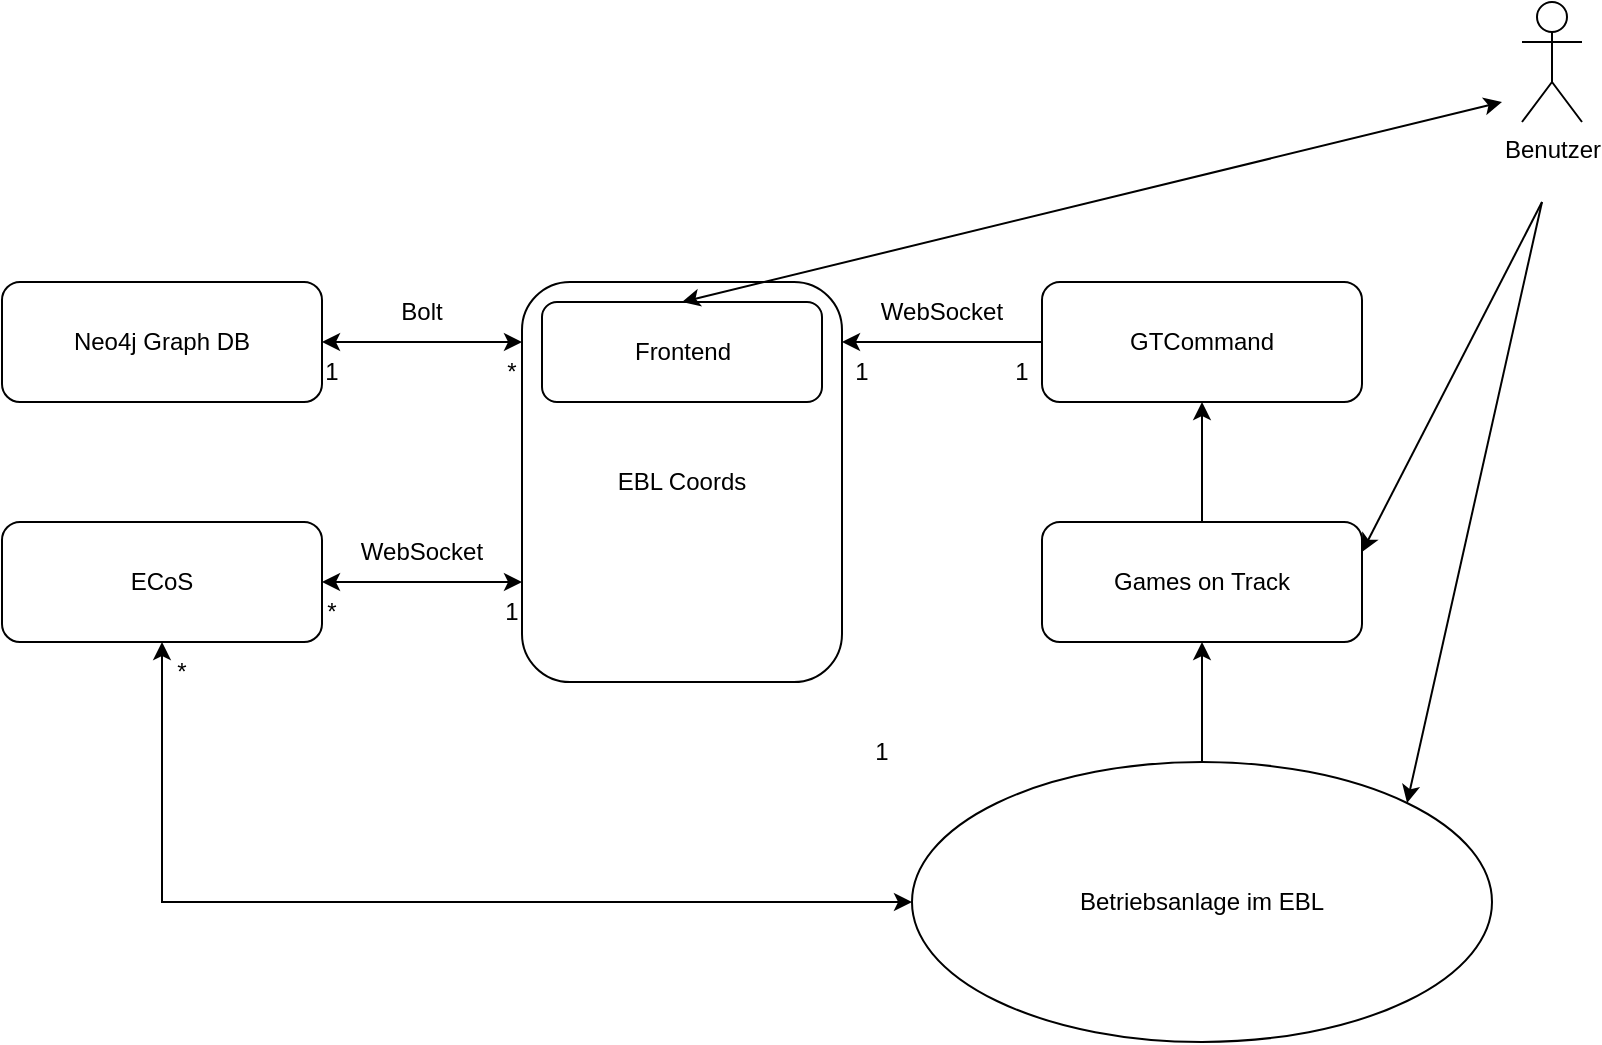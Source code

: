 <mxfile version="24.0.1" type="github">
  <diagram id="R2lEEEUBdFMjLlhIrx00" name="Page-1">
    <mxGraphModel dx="1418" dy="743" grid="1" gridSize="10" guides="1" tooltips="1" connect="1" arrows="1" fold="1" page="1" pageScale="1" pageWidth="850" pageHeight="1100" math="0" shadow="0" extFonts="Permanent Marker^https://fonts.googleapis.com/css?family=Permanent+Marker">
      <root>
        <mxCell id="0" />
        <mxCell id="1" parent="0" />
        <mxCell id="D924VpzKZGNG5bENjpo5-1" value="" style="rounded=1;whiteSpace=wrap;html=1;container=0;" parent="1" vertex="1">
          <mxGeometry x="300" y="160" width="160" height="200" as="geometry" />
        </mxCell>
        <mxCell id="D924VpzKZGNG5bENjpo5-13" value="" style="group" parent="1" vertex="1" connectable="0">
          <mxGeometry x="40" y="280" width="160" height="60" as="geometry" />
        </mxCell>
        <mxCell id="D924VpzKZGNG5bENjpo5-7" value="" style="rounded=1;whiteSpace=wrap;html=1;container=0;" parent="D924VpzKZGNG5bENjpo5-13" vertex="1">
          <mxGeometry width="160" height="60" as="geometry" />
        </mxCell>
        <mxCell id="D924VpzKZGNG5bENjpo5-8" value="ECoS" style="text;html=1;strokeColor=none;fillColor=none;align=center;verticalAlign=middle;whiteSpace=wrap;rounded=0;container=0;" parent="D924VpzKZGNG5bENjpo5-13" vertex="1">
          <mxGeometry x="50" y="25.503" width="60" height="9" as="geometry" />
        </mxCell>
        <mxCell id="D924VpzKZGNG5bENjpo5-24" value="Bolt" style="text;html=1;strokeColor=none;fillColor=none;align=center;verticalAlign=middle;whiteSpace=wrap;rounded=0;" parent="1" vertex="1">
          <mxGeometry x="220" y="160" width="60" height="30" as="geometry" />
        </mxCell>
        <mxCell id="D924VpzKZGNG5bENjpo5-25" value="WebSocket" style="text;html=1;strokeColor=none;fillColor=none;align=center;verticalAlign=middle;whiteSpace=wrap;rounded=0;" parent="1" vertex="1">
          <mxGeometry x="480" y="160" width="60" height="30" as="geometry" />
        </mxCell>
        <mxCell id="D924VpzKZGNG5bENjpo5-26" value="WebSocket" style="text;html=1;strokeColor=none;fillColor=none;align=center;verticalAlign=middle;whiteSpace=wrap;rounded=0;" parent="1" vertex="1">
          <mxGeometry x="220" y="280" width="60" height="30" as="geometry" />
        </mxCell>
        <mxCell id="D924VpzKZGNG5bENjpo5-27" value="" style="group" parent="1" vertex="1" connectable="0">
          <mxGeometry x="310" y="170" width="140" height="50" as="geometry" />
        </mxCell>
        <mxCell id="D924VpzKZGNG5bENjpo5-20" value="" style="rounded=1;whiteSpace=wrap;html=1;container=0;" parent="D924VpzKZGNG5bENjpo5-27" vertex="1">
          <mxGeometry width="140" height="50" as="geometry" />
        </mxCell>
        <mxCell id="D924VpzKZGNG5bENjpo5-21" value="Frontend" style="text;html=1;strokeColor=none;fillColor=none;align=center;verticalAlign=middle;whiteSpace=wrap;rounded=0;container=0;" parent="D924VpzKZGNG5bENjpo5-27" vertex="1">
          <mxGeometry x="52.5" y="18.754" width="35" height="12.5" as="geometry" />
        </mxCell>
        <mxCell id="D924VpzKZGNG5bENjpo5-2" value="" style="rounded=1;whiteSpace=wrap;html=1;container=0;" parent="1" vertex="1">
          <mxGeometry x="40" y="160" width="160" height="60.0" as="geometry" />
        </mxCell>
        <mxCell id="D924VpzKZGNG5bENjpo5-18" value="" style="endArrow=classic;startArrow=classic;html=1;rounded=0;exitX=1;exitY=0.5;exitDx=0;exitDy=0;" parent="1" source="D924VpzKZGNG5bENjpo5-2" edge="1">
          <mxGeometry width="50" height="50" relative="1" as="geometry">
            <mxPoint x="210" y="290" as="sourcePoint" />
            <mxPoint x="300" y="190" as="targetPoint" />
          </mxGeometry>
        </mxCell>
        <mxCell id="D924VpzKZGNG5bENjpo5-5" value="Neo4j Graph DB" style="text;html=1;strokeColor=none;fillColor=none;align=center;verticalAlign=middle;whiteSpace=wrap;rounded=0;container=0;" parent="1" vertex="1">
          <mxGeometry x="70" y="185.5" width="100" height="9" as="geometry" />
        </mxCell>
        <mxCell id="D924VpzKZGNG5bENjpo5-17" value="" style="endArrow=classic;html=1;rounded=0;exitX=0;exitY=0.5;exitDx=0;exitDy=0;" parent="1" source="D924VpzKZGNG5bENjpo5-3" edge="1">
          <mxGeometry width="50" height="50" relative="1" as="geometry">
            <mxPoint x="560" y="320" as="sourcePoint" />
            <mxPoint x="460" y="190" as="targetPoint" />
          </mxGeometry>
        </mxCell>
        <mxCell id="pVQe80lLJ30uKZcCYDwY-3" value="" style="group" parent="1" vertex="1" connectable="0">
          <mxGeometry x="560" y="160" width="160" height="60" as="geometry" />
        </mxCell>
        <mxCell id="D924VpzKZGNG5bENjpo5-3" value="" style="rounded=1;whiteSpace=wrap;html=1;container=0;" parent="pVQe80lLJ30uKZcCYDwY-3" vertex="1">
          <mxGeometry width="160" height="60" as="geometry" />
        </mxCell>
        <mxCell id="D924VpzKZGNG5bENjpo5-6" value="GTCommand" style="text;html=1;strokeColor=none;fillColor=none;align=center;verticalAlign=middle;whiteSpace=wrap;rounded=0;container=0;" parent="pVQe80lLJ30uKZcCYDwY-3" vertex="1">
          <mxGeometry x="30" y="25.503" width="100" height="9" as="geometry" />
        </mxCell>
        <mxCell id="D924VpzKZGNG5bENjpo5-4" value="EBL Coords" style="text;html=1;strokeColor=none;fillColor=none;align=center;verticalAlign=middle;whiteSpace=wrap;rounded=0;container=0;" parent="1" vertex="1">
          <mxGeometry x="330" y="255.37" width="100" height="9.26" as="geometry" />
        </mxCell>
        <mxCell id="SI389RHZB-7-OpBMgLP5-1" value="" style="endArrow=classic;startArrow=classic;html=1;rounded=0;entryX=0;entryY=0.75;entryDx=0;entryDy=0;" parent="1" source="D924VpzKZGNG5bENjpo5-7" target="D924VpzKZGNG5bENjpo5-1" edge="1">
          <mxGeometry width="50" height="50" relative="1" as="geometry">
            <mxPoint x="280" y="490" as="sourcePoint" />
            <mxPoint x="330" y="440" as="targetPoint" />
          </mxGeometry>
        </mxCell>
        <mxCell id="SI389RHZB-7-OpBMgLP5-2" value="Benutzer" style="shape=umlActor;verticalLabelPosition=bottom;verticalAlign=top;html=1;outlineConnect=0;" parent="1" vertex="1">
          <mxGeometry x="800" y="20" width="30" height="60" as="geometry" />
        </mxCell>
        <mxCell id="SI389RHZB-7-OpBMgLP5-3" value="" style="endArrow=classic;startArrow=classic;html=1;rounded=0;entryX=0.5;entryY=0;entryDx=0;entryDy=0;" parent="1" target="D924VpzKZGNG5bENjpo5-20" edge="1">
          <mxGeometry width="50" height="50" relative="1" as="geometry">
            <mxPoint x="790" y="70" as="sourcePoint" />
            <mxPoint x="390" y="80" as="targetPoint" />
          </mxGeometry>
        </mxCell>
        <mxCell id="SI389RHZB-7-OpBMgLP5-7" value="1" style="text;html=1;align=center;verticalAlign=middle;whiteSpace=wrap;rounded=0;" parent="1" vertex="1">
          <mxGeometry x="190" y="190" width="30" height="30" as="geometry" />
        </mxCell>
        <mxCell id="SI389RHZB-7-OpBMgLP5-8" value="*" style="text;html=1;align=center;verticalAlign=middle;whiteSpace=wrap;rounded=0;" parent="1" vertex="1">
          <mxGeometry x="280" y="190" width="30" height="30" as="geometry" />
        </mxCell>
        <mxCell id="SI389RHZB-7-OpBMgLP5-9" value="1" style="text;html=1;align=center;verticalAlign=middle;whiteSpace=wrap;rounded=0;" parent="1" vertex="1">
          <mxGeometry x="460" y="190" width="20" height="30" as="geometry" />
        </mxCell>
        <mxCell id="SI389RHZB-7-OpBMgLP5-10" value="1" style="text;html=1;align=center;verticalAlign=middle;whiteSpace=wrap;rounded=0;" parent="1" vertex="1">
          <mxGeometry x="540" y="190" width="20" height="30" as="geometry" />
        </mxCell>
        <mxCell id="SI389RHZB-7-OpBMgLP5-12" value="1" style="text;html=1;align=center;verticalAlign=middle;whiteSpace=wrap;rounded=0;" parent="1" vertex="1">
          <mxGeometry x="280" y="310" width="30" height="30" as="geometry" />
        </mxCell>
        <mxCell id="SI389RHZB-7-OpBMgLP5-13" value="*" style="text;html=1;align=center;verticalAlign=middle;whiteSpace=wrap;rounded=0;" parent="1" vertex="1">
          <mxGeometry x="190" y="310" width="30" height="30" as="geometry" />
        </mxCell>
        <mxCell id="JNQRp1OCR-runaura_zo-1" value="Betriebsanlage im EBL" style="ellipse;whiteSpace=wrap;html=1;" parent="1" vertex="1">
          <mxGeometry x="495" y="400" width="290" height="140" as="geometry" />
        </mxCell>
        <mxCell id="JNQRp1OCR-runaura_zo-2" value="" style="endArrow=classic;startArrow=classic;html=1;rounded=0;exitX=0.5;exitY=1;exitDx=0;exitDy=0;entryX=0;entryY=0.5;entryDx=0;entryDy=0;" parent="1" source="D924VpzKZGNG5bENjpo5-7" target="JNQRp1OCR-runaura_zo-1" edge="1">
          <mxGeometry width="50" height="50" relative="1" as="geometry">
            <mxPoint x="120" y="410" as="sourcePoint" />
            <mxPoint x="280" y="410" as="targetPoint" />
            <Array as="points">
              <mxPoint x="120" y="470" />
            </Array>
          </mxGeometry>
        </mxCell>
        <mxCell id="JNQRp1OCR-runaura_zo-3" value="" style="endArrow=classic;html=1;rounded=0;exitX=0.5;exitY=0;exitDx=0;exitDy=0;" parent="1" source="JNQRp1OCR-runaura_zo-1" target="c8BqoHDs_0WvpzsBTBB1-1" edge="1">
          <mxGeometry width="50" height="50" relative="1" as="geometry">
            <mxPoint x="610" y="320" as="sourcePoint" />
            <mxPoint x="640" y="360" as="targetPoint" />
          </mxGeometry>
        </mxCell>
        <mxCell id="JNQRp1OCR-runaura_zo-4" value="1" style="text;html=1;align=center;verticalAlign=middle;whiteSpace=wrap;rounded=0;" parent="1" vertex="1">
          <mxGeometry x="450" y="380" width="60" height="30" as="geometry" />
        </mxCell>
        <mxCell id="JNQRp1OCR-runaura_zo-5" value="*" style="text;html=1;align=center;verticalAlign=middle;whiteSpace=wrap;rounded=0;" parent="1" vertex="1">
          <mxGeometry x="100" y="340" width="60" height="30" as="geometry" />
        </mxCell>
        <mxCell id="JNQRp1OCR-runaura_zo-9" value="" style="endArrow=classic;html=1;rounded=0;entryX=1;entryY=0;entryDx=0;entryDy=0;" parent="1" target="JNQRp1OCR-runaura_zo-1" edge="1">
          <mxGeometry width="50" height="50" relative="1" as="geometry">
            <mxPoint x="810" y="120" as="sourcePoint" />
            <mxPoint x="790" y="180" as="targetPoint" />
          </mxGeometry>
        </mxCell>
        <mxCell id="c8BqoHDs_0WvpzsBTBB1-1" value="Games on Track" style="rounded=1;whiteSpace=wrap;html=1;" vertex="1" parent="1">
          <mxGeometry x="560" y="280" width="160" height="60" as="geometry" />
        </mxCell>
        <mxCell id="c8BqoHDs_0WvpzsBTBB1-2" value="" style="endArrow=classic;html=1;rounded=0;entryX=1;entryY=0.25;entryDx=0;entryDy=0;" edge="1" parent="1" target="c8BqoHDs_0WvpzsBTBB1-1">
          <mxGeometry width="50" height="50" relative="1" as="geometry">
            <mxPoint x="810" y="120" as="sourcePoint" />
            <mxPoint x="800" y="140" as="targetPoint" />
          </mxGeometry>
        </mxCell>
        <mxCell id="c8BqoHDs_0WvpzsBTBB1-3" value="" style="endArrow=classic;html=1;rounded=0;" edge="1" parent="1" source="c8BqoHDs_0WvpzsBTBB1-1" target="D924VpzKZGNG5bENjpo5-3">
          <mxGeometry width="50" height="50" relative="1" as="geometry">
            <mxPoint x="590" y="280" as="sourcePoint" />
            <mxPoint x="640" y="230" as="targetPoint" />
          </mxGeometry>
        </mxCell>
      </root>
    </mxGraphModel>
  </diagram>
</mxfile>
